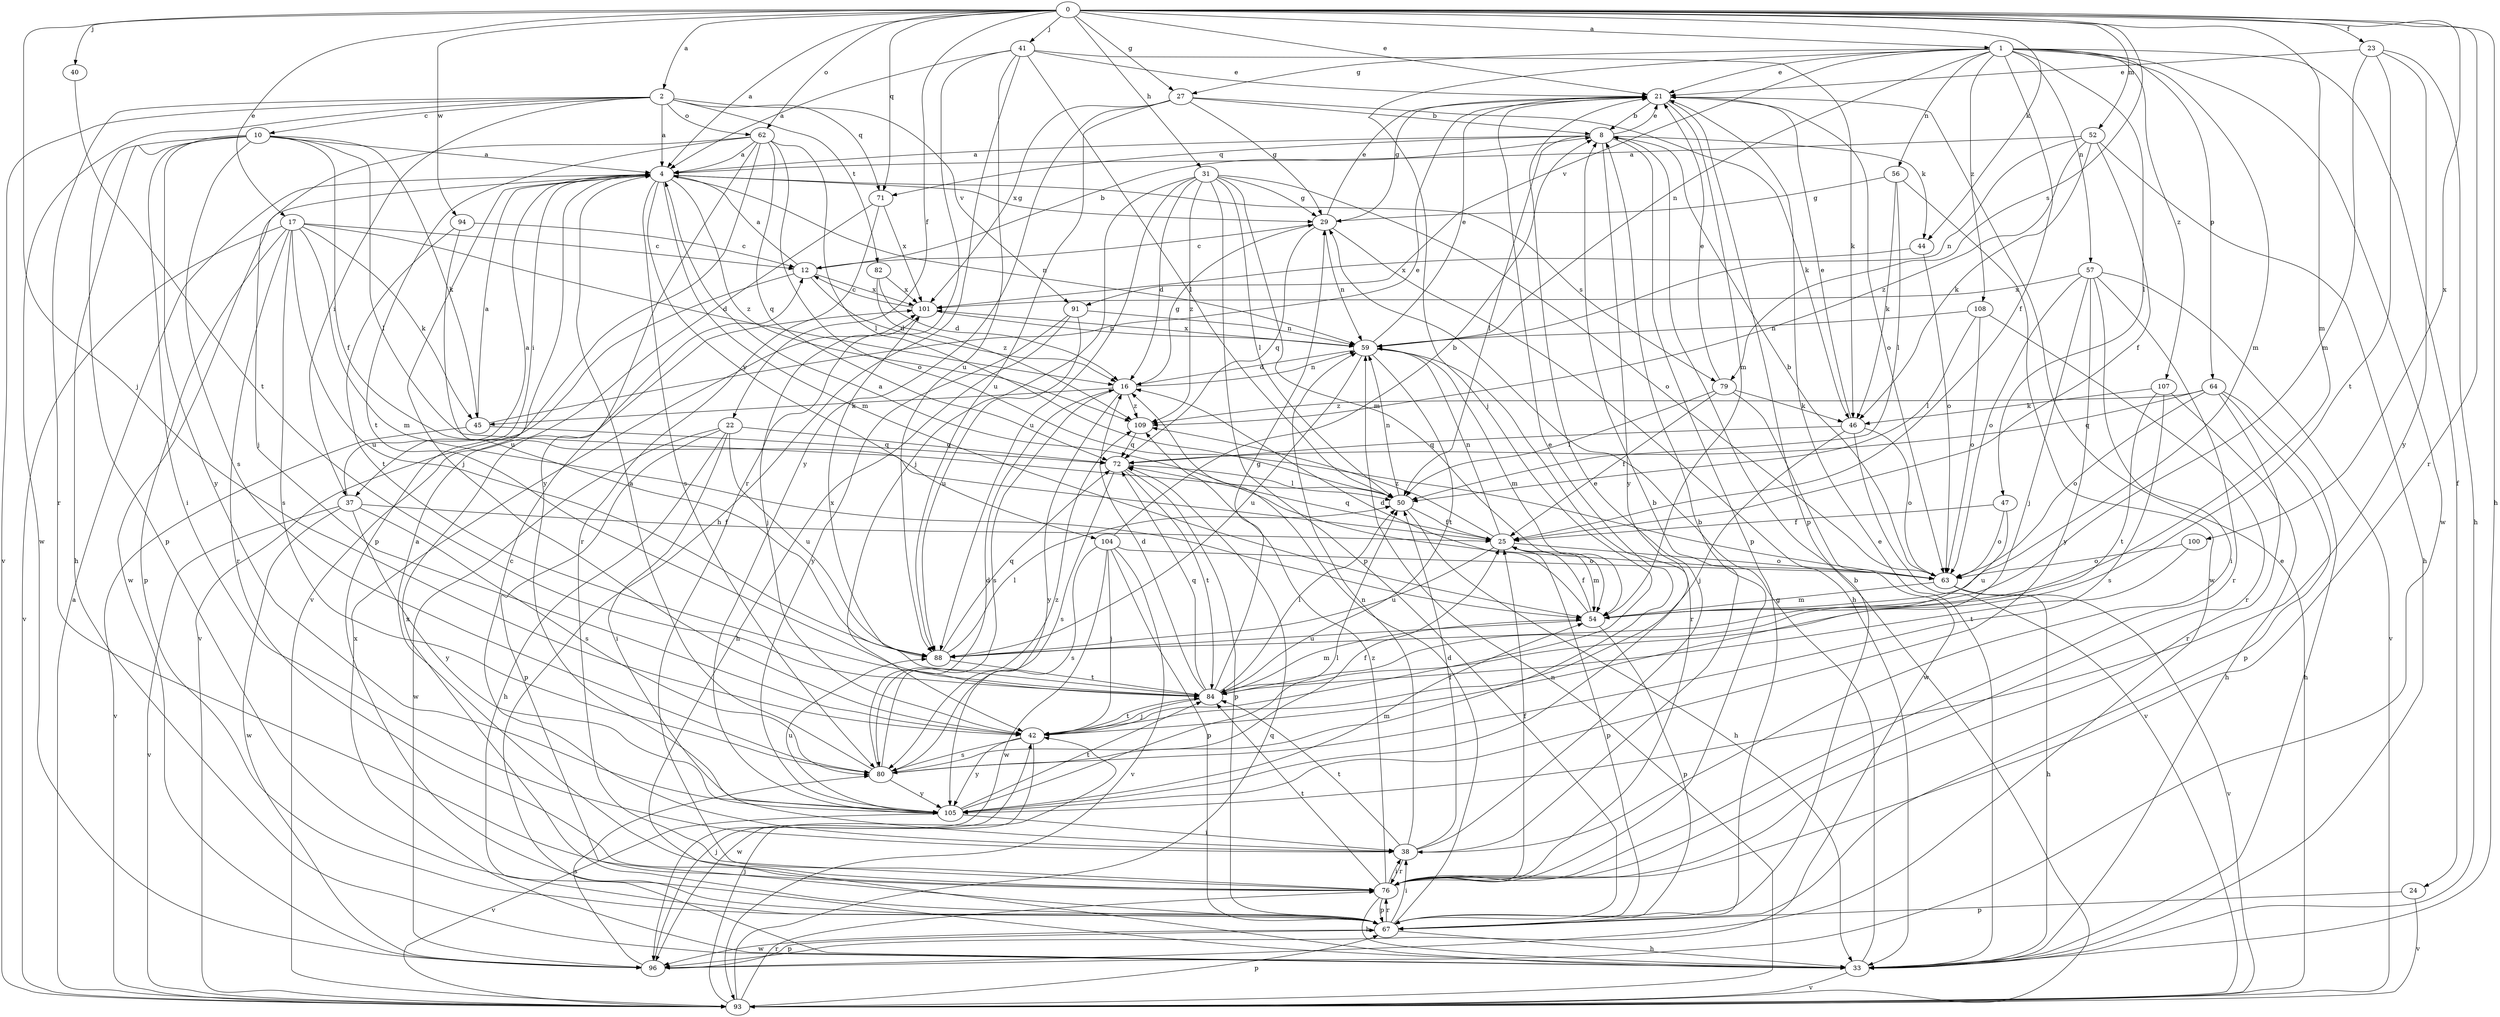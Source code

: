 strict digraph  {
0;
1;
2;
4;
8;
10;
12;
16;
17;
21;
22;
23;
24;
25;
27;
29;
31;
33;
37;
38;
40;
41;
42;
44;
45;
46;
47;
50;
52;
54;
56;
57;
59;
62;
63;
64;
67;
71;
72;
76;
79;
80;
82;
84;
88;
91;
93;
94;
96;
100;
101;
104;
105;
107;
108;
109;
0 -> 1  [label=a];
0 -> 2  [label=a];
0 -> 4  [label=a];
0 -> 17  [label=e];
0 -> 21  [label=e];
0 -> 22  [label=f];
0 -> 23  [label=f];
0 -> 27  [label=g];
0 -> 31  [label=h];
0 -> 33  [label=h];
0 -> 40  [label=j];
0 -> 41  [label=j];
0 -> 42  [label=j];
0 -> 44  [label=k];
0 -> 52  [label=m];
0 -> 54  [label=m];
0 -> 62  [label=o];
0 -> 71  [label=q];
0 -> 76  [label=r];
0 -> 79  [label=s];
0 -> 94  [label=w];
0 -> 100  [label=x];
1 -> 21  [label=e];
1 -> 24  [label=f];
1 -> 25  [label=f];
1 -> 27  [label=g];
1 -> 42  [label=j];
1 -> 47  [label=l];
1 -> 54  [label=m];
1 -> 56  [label=n];
1 -> 57  [label=n];
1 -> 59  [label=n];
1 -> 64  [label=p];
1 -> 91  [label=v];
1 -> 96  [label=w];
1 -> 107  [label=z];
1 -> 108  [label=z];
2 -> 4  [label=a];
2 -> 10  [label=c];
2 -> 37  [label=i];
2 -> 62  [label=o];
2 -> 71  [label=q];
2 -> 76  [label=r];
2 -> 82  [label=t];
2 -> 91  [label=v];
2 -> 93  [label=v];
2 -> 96  [label=w];
4 -> 29  [label=g];
4 -> 37  [label=i];
4 -> 42  [label=j];
4 -> 54  [label=m];
4 -> 59  [label=n];
4 -> 79  [label=s];
4 -> 80  [label=s];
4 -> 96  [label=w];
4 -> 104  [label=y];
4 -> 109  [label=z];
8 -> 4  [label=a];
8 -> 21  [label=e];
8 -> 44  [label=k];
8 -> 50  [label=l];
8 -> 67  [label=p];
8 -> 71  [label=q];
8 -> 105  [label=y];
10 -> 4  [label=a];
10 -> 25  [label=f];
10 -> 33  [label=h];
10 -> 38  [label=i];
10 -> 45  [label=k];
10 -> 50  [label=l];
10 -> 67  [label=p];
10 -> 80  [label=s];
10 -> 105  [label=y];
12 -> 4  [label=a];
12 -> 8  [label=b];
12 -> 16  [label=d];
12 -> 93  [label=v];
12 -> 101  [label=x];
16 -> 29  [label=g];
16 -> 45  [label=k];
16 -> 59  [label=n];
16 -> 80  [label=s];
16 -> 105  [label=y];
16 -> 109  [label=z];
17 -> 12  [label=c];
17 -> 16  [label=d];
17 -> 45  [label=k];
17 -> 54  [label=m];
17 -> 67  [label=p];
17 -> 76  [label=r];
17 -> 80  [label=s];
17 -> 88  [label=u];
17 -> 93  [label=v];
21 -> 8  [label=b];
21 -> 29  [label=g];
21 -> 54  [label=m];
21 -> 63  [label=o];
21 -> 67  [label=p];
22 -> 33  [label=h];
22 -> 38  [label=i];
22 -> 67  [label=p];
22 -> 72  [label=q];
22 -> 88  [label=u];
22 -> 96  [label=w];
23 -> 21  [label=e];
23 -> 33  [label=h];
23 -> 54  [label=m];
23 -> 84  [label=t];
23 -> 105  [label=y];
24 -> 67  [label=p];
24 -> 93  [label=v];
25 -> 54  [label=m];
25 -> 59  [label=n];
25 -> 63  [label=o];
25 -> 67  [label=p];
25 -> 72  [label=q];
25 -> 88  [label=u];
25 -> 109  [label=z];
27 -> 8  [label=b];
27 -> 29  [label=g];
27 -> 46  [label=k];
27 -> 88  [label=u];
27 -> 101  [label=x];
27 -> 105  [label=y];
29 -> 12  [label=c];
29 -> 21  [label=e];
29 -> 33  [label=h];
29 -> 59  [label=n];
29 -> 72  [label=q];
31 -> 16  [label=d];
31 -> 29  [label=g];
31 -> 42  [label=j];
31 -> 50  [label=l];
31 -> 54  [label=m];
31 -> 63  [label=o];
31 -> 67  [label=p];
31 -> 88  [label=u];
31 -> 109  [label=z];
33 -> 21  [label=e];
33 -> 29  [label=g];
33 -> 93  [label=v];
33 -> 101  [label=x];
37 -> 4  [label=a];
37 -> 25  [label=f];
37 -> 80  [label=s];
37 -> 93  [label=v];
37 -> 96  [label=w];
37 -> 105  [label=y];
38 -> 8  [label=b];
38 -> 12  [label=c];
38 -> 21  [label=e];
38 -> 50  [label=l];
38 -> 59  [label=n];
38 -> 76  [label=r];
38 -> 84  [label=t];
40 -> 84  [label=t];
41 -> 4  [label=a];
41 -> 21  [label=e];
41 -> 33  [label=h];
41 -> 46  [label=k];
41 -> 50  [label=l];
41 -> 76  [label=r];
41 -> 88  [label=u];
42 -> 80  [label=s];
42 -> 84  [label=t];
42 -> 96  [label=w];
42 -> 105  [label=y];
44 -> 63  [label=o];
44 -> 101  [label=x];
45 -> 4  [label=a];
45 -> 21  [label=e];
45 -> 72  [label=q];
45 -> 93  [label=v];
46 -> 21  [label=e];
46 -> 42  [label=j];
46 -> 63  [label=o];
46 -> 72  [label=q];
46 -> 93  [label=v];
47 -> 25  [label=f];
47 -> 63  [label=o];
47 -> 88  [label=u];
50 -> 25  [label=f];
50 -> 33  [label=h];
50 -> 59  [label=n];
52 -> 4  [label=a];
52 -> 25  [label=f];
52 -> 33  [label=h];
52 -> 46  [label=k];
52 -> 59  [label=n];
52 -> 109  [label=z];
54 -> 16  [label=d];
54 -> 25  [label=f];
54 -> 67  [label=p];
54 -> 88  [label=u];
56 -> 29  [label=g];
56 -> 46  [label=k];
56 -> 50  [label=l];
56 -> 96  [label=w];
57 -> 38  [label=i];
57 -> 42  [label=j];
57 -> 63  [label=o];
57 -> 76  [label=r];
57 -> 93  [label=v];
57 -> 101  [label=x];
57 -> 105  [label=y];
59 -> 16  [label=d];
59 -> 21  [label=e];
59 -> 54  [label=m];
59 -> 76  [label=r];
59 -> 84  [label=t];
59 -> 88  [label=u];
59 -> 101  [label=x];
62 -> 4  [label=a];
62 -> 42  [label=j];
62 -> 50  [label=l];
62 -> 63  [label=o];
62 -> 67  [label=p];
62 -> 72  [label=q];
62 -> 84  [label=t];
62 -> 105  [label=y];
63 -> 4  [label=a];
63 -> 8  [label=b];
63 -> 33  [label=h];
63 -> 54  [label=m];
63 -> 93  [label=v];
64 -> 33  [label=h];
64 -> 63  [label=o];
64 -> 67  [label=p];
64 -> 72  [label=q];
64 -> 76  [label=r];
64 -> 109  [label=z];
67 -> 16  [label=d];
67 -> 33  [label=h];
67 -> 38  [label=i];
67 -> 76  [label=r];
67 -> 96  [label=w];
67 -> 101  [label=x];
71 -> 76  [label=r];
71 -> 93  [label=v];
71 -> 101  [label=x];
72 -> 50  [label=l];
72 -> 67  [label=p];
72 -> 80  [label=s];
72 -> 84  [label=t];
76 -> 4  [label=a];
76 -> 8  [label=b];
76 -> 25  [label=f];
76 -> 33  [label=h];
76 -> 38  [label=i];
76 -> 67  [label=p];
76 -> 84  [label=t];
76 -> 109  [label=z];
79 -> 21  [label=e];
79 -> 25  [label=f];
79 -> 46  [label=k];
79 -> 50  [label=l];
79 -> 96  [label=w];
80 -> 4  [label=a];
80 -> 16  [label=d];
80 -> 21  [label=e];
80 -> 25  [label=f];
80 -> 105  [label=y];
80 -> 109  [label=z];
82 -> 16  [label=d];
82 -> 101  [label=x];
82 -> 109  [label=z];
84 -> 16  [label=d];
84 -> 29  [label=g];
84 -> 42  [label=j];
84 -> 50  [label=l];
84 -> 54  [label=m];
84 -> 72  [label=q];
84 -> 101  [label=x];
88 -> 50  [label=l];
88 -> 72  [label=q];
88 -> 84  [label=t];
91 -> 33  [label=h];
91 -> 59  [label=n];
91 -> 88  [label=u];
91 -> 105  [label=y];
93 -> 4  [label=a];
93 -> 8  [label=b];
93 -> 21  [label=e];
93 -> 42  [label=j];
93 -> 59  [label=n];
93 -> 67  [label=p];
93 -> 72  [label=q];
93 -> 76  [label=r];
94 -> 12  [label=c];
94 -> 84  [label=t];
94 -> 88  [label=u];
96 -> 42  [label=j];
96 -> 67  [label=p];
96 -> 80  [label=s];
100 -> 63  [label=o];
100 -> 84  [label=t];
101 -> 12  [label=c];
101 -> 42  [label=j];
101 -> 59  [label=n];
104 -> 8  [label=b];
104 -> 42  [label=j];
104 -> 63  [label=o];
104 -> 67  [label=p];
104 -> 80  [label=s];
104 -> 93  [label=v];
104 -> 96  [label=w];
105 -> 38  [label=i];
105 -> 50  [label=l];
105 -> 54  [label=m];
105 -> 84  [label=t];
105 -> 88  [label=u];
105 -> 93  [label=v];
107 -> 33  [label=h];
107 -> 46  [label=k];
107 -> 80  [label=s];
107 -> 84  [label=t];
108 -> 50  [label=l];
108 -> 59  [label=n];
108 -> 63  [label=o];
108 -> 76  [label=r];
109 -> 72  [label=q];
}
